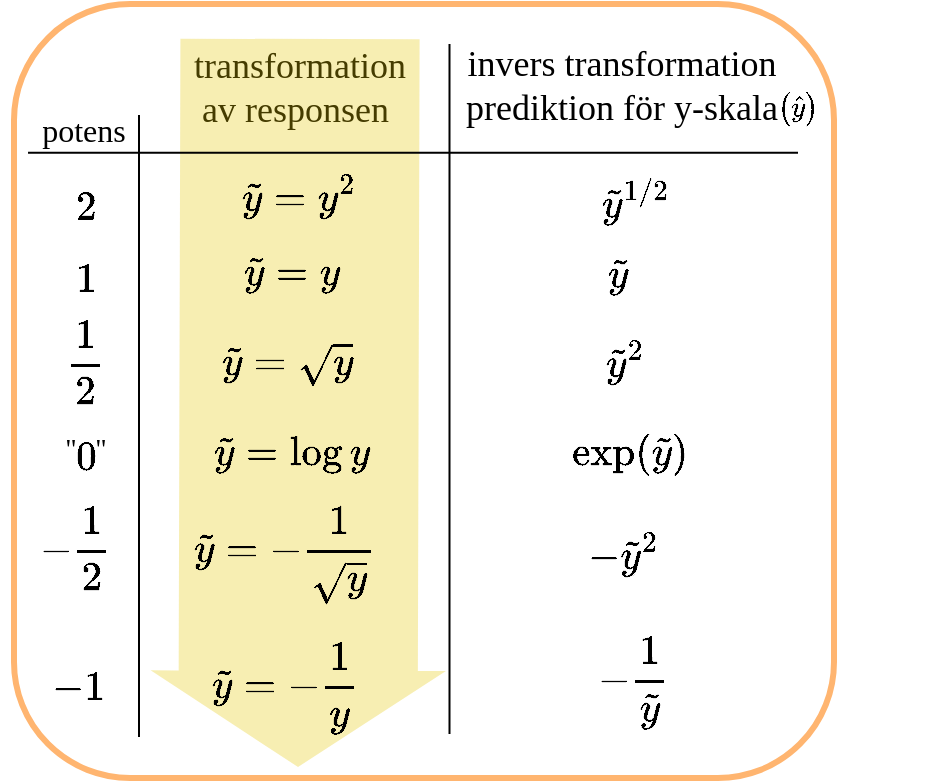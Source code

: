 <mxfile version="20.6.2" type="device"><diagram id="B1nuN-r7G2r0qPYfqt6F" name="Page-1"><mxGraphModel dx="2137" dy="766" grid="0" gridSize="10" guides="1" tooltips="1" connect="1" arrows="1" fold="1" page="0" pageScale="1" pageWidth="850" pageHeight="1100" math="1" shadow="0"><root><mxCell id="0"/><mxCell id="1" parent="0"/><mxCell id="laoWWXlDQsZi6e09v8Wl-12" value="transformation&lt;br&gt;av responsen&amp;nbsp;" style="text;html=1;strokeColor=none;fillColor=none;align=center;verticalAlign=middle;whiteSpace=wrap;rounded=0;strokeWidth=1;fontFamily=Verdana;fontSize=18;" vertex="1" parent="1"><mxGeometry x="-356.76" y="66.868" width="65.502" height="24.852" as="geometry"/></mxCell><mxCell id="laoWWXlDQsZi6e09v8Wl-11" value="&lt;span style=&quot;color: rgba(0, 0, 0, 0); font-family: monospace; font-size: 0px; text-align: start;&quot;&gt;%3CmxGraphModel%3E%3Croot%3E%3CmxCell%20id%3D%220%22%2F%3E%3CmxCell%20id%3D%221%22%20parent%3D%220%22%2F%3E%3CmxCell%20id%3D%222%22%20value%3D%22%24%24y%24%24%22%20style%3D%22text%3Bhtml%3D1%3BstrokeColor%3Dnone%3BfillColor%3Dnone%3Balign%3Dcenter%3BverticalAlign%3Dmiddle%3BwhiteSpace%3Dwrap%3Brounded%3D0%3BstrokeWidth%3D1%3BfontFamily%3DVerdana%3BfontSize%3D14%3B%22%20vertex%3D%221%22%20parent%3D%221%22%3E%3CmxGeometry%20x%3D%22282%22%20y%3D%22498%22%20width%3D%2260%22%20height%3D%2222%22%20as%3D%22geometry%22%2F%3E%3C%2FmxCell%3E%3C%2Froot%3E%3C%2FmxGraphModel%3E&lt;/span&gt;" style="rounded=1;whiteSpace=wrap;html=1;strokeColor=#FFB570;strokeWidth=3;fontFamily=Verdana;fontSize=16;fillColor=none;" vertex="1" parent="1"><mxGeometry x="-467" y="37" width="410" height="387" as="geometry"/></mxCell><mxCell id="laoWWXlDQsZi6e09v8Wl-13" value="" style="shape=flexArrow;endArrow=classic;html=1;rounded=1;strokeWidth=1;endWidth=27.079;endSize=15.716;fillColor=#e3c800;strokeColor=none;width=119.6;opacity=30;" edge="1" parent="1"><mxGeometry width="50" height="50" relative="1" as="geometry"><mxPoint x="-324" y="54" as="sourcePoint"/><mxPoint x="-325" y="419" as="targetPoint"/></mxGeometry></mxCell><mxCell id="laoWWXlDQsZi6e09v8Wl-14" value="" style="line;strokeWidth=1;html=1;strokeColor=default;fontFamily=Verdana;fontSize=16;fillColor=none;gradientColor=default;" vertex="1" parent="1"><mxGeometry x="-459.99" y="105.72" width="384.99" height="11.3" as="geometry"/></mxCell><mxCell id="laoWWXlDQsZi6e09v8Wl-15" value="" style="line;strokeWidth=1;direction=south;html=1;rounded=1;strokeColor=#000000;fontFamily=Verdana;fontSize=16;fillColor=none;gradientColor=default;" vertex="1" parent="1"><mxGeometry x="-254.71" y="57" width="10.92" height="345" as="geometry"/></mxCell><mxCell id="laoWWXlDQsZi6e09v8Wl-16" value="potens" style="text;html=1;strokeColor=none;fillColor=none;align=center;verticalAlign=middle;whiteSpace=wrap;rounded=0;strokeWidth=1;fontFamily=Verdana;fontSize=16;" vertex="1" parent="1"><mxGeometry x="-464.633" y="87.778" width="65.502" height="24.852" as="geometry"/></mxCell><mxCell id="laoWWXlDQsZi6e09v8Wl-17" value="invers transformation prediktion för y-skala" style="text;html=1;strokeColor=none;fillColor=none;align=center;verticalAlign=middle;whiteSpace=wrap;rounded=0;strokeWidth=1;fontFamily=Verdana;fontSize=18;" vertex="1" parent="1"><mxGeometry x="-244" y="65.87" width="162" height="24.85" as="geometry"/></mxCell><mxCell id="laoWWXlDQsZi6e09v8Wl-18" value="$$2$$" style="text;html=1;strokeColor=none;fillColor=none;align=center;verticalAlign=middle;whiteSpace=wrap;rounded=0;strokeWidth=1;fontFamily=Verdana;fontSize=20;" vertex="1" parent="1"><mxGeometry x="-463.541" y="120.019" width="65.502" height="33.889" as="geometry"/></mxCell><mxCell id="laoWWXlDQsZi6e09v8Wl-19" value="$$1$$" style="text;html=1;strokeColor=none;fillColor=none;align=center;verticalAlign=middle;whiteSpace=wrap;rounded=0;strokeWidth=1;fontFamily=Verdana;fontSize=20;" vertex="1" parent="1"><mxGeometry x="-463.541" y="156.519" width="65.502" height="33.889" as="geometry"/></mxCell><mxCell id="laoWWXlDQsZi6e09v8Wl-20" value="$$\frac{1}{2}$$" style="text;html=1;strokeColor=none;fillColor=none;align=center;verticalAlign=middle;whiteSpace=wrap;rounded=0;strokeWidth=1;fontFamily=Verdana;fontSize=20;" vertex="1" parent="1"><mxGeometry x="-463.541" y="199.185" width="65.502" height="33.889" as="geometry"/></mxCell><mxCell id="laoWWXlDQsZi6e09v8Wl-21" value="$$0$$" style="text;html=1;strokeColor=none;fillColor=none;align=center;verticalAlign=middle;whiteSpace=wrap;rounded=0;strokeWidth=1;fontFamily=Verdana;fontSize=20;" vertex="1" parent="1"><mxGeometry x="-463.541" y="245.5" width="65.502" height="33.889" as="geometry"/></mxCell><mxCell id="laoWWXlDQsZi6e09v8Wl-22" value="$$-\frac{1}{2}$$" style="text;html=1;strokeColor=none;fillColor=none;align=center;verticalAlign=middle;whiteSpace=wrap;rounded=0;strokeWidth=1;fontFamily=Verdana;fontSize=20;" vertex="1" parent="1"><mxGeometry x="-469" y="291.778" width="65.502" height="33.889" as="geometry"/></mxCell><mxCell id="laoWWXlDQsZi6e09v8Wl-23" value="$$-1$$" style="text;html=1;strokeColor=none;fillColor=none;align=center;verticalAlign=middle;whiteSpace=wrap;rounded=0;strokeWidth=1;fontFamily=Verdana;fontSize=20;" vertex="1" parent="1"><mxGeometry x="-468" y="360.13" width="65.502" height="33.889" as="geometry"/></mxCell><mxCell id="laoWWXlDQsZi6e09v8Wl-24" value="$$\tilde{y}=y^2$$" style="text;html=1;strokeColor=none;fillColor=none;align=center;verticalAlign=middle;whiteSpace=wrap;rounded=0;strokeWidth=1;fontFamily=Verdana;fontSize=20;" vertex="1" parent="1"><mxGeometry x="-355.122" y="118.63" width="61.135" height="28.241" as="geometry"/></mxCell><mxCell id="laoWWXlDQsZi6e09v8Wl-25" value="$$\tilde{y}=&lt;br style=&quot;font-size: 20px;&quot;&gt;y$$" style="text;html=1;strokeColor=none;fillColor=none;align=center;verticalAlign=middle;whiteSpace=wrap;rounded=0;strokeWidth=1;fontFamily=Verdana;fontSize=20;" vertex="1" parent="1"><mxGeometry x="-360.581" y="157.648" width="65.502" height="24.852" as="geometry"/></mxCell><mxCell id="laoWWXlDQsZi6e09v8Wl-26" value="$$\tilde{y}=&lt;br style=&quot;font-size: 20px;&quot;&gt;\sqrt{y}$$" style="text;html=1;strokeColor=none;fillColor=none;align=center;verticalAlign=middle;whiteSpace=wrap;rounded=0;strokeWidth=1;fontFamily=Verdana;fontSize=20;" vertex="1" parent="1"><mxGeometry x="-362.764" y="202.704" width="65.502" height="24.852" as="geometry"/></mxCell><mxCell id="laoWWXlDQsZi6e09v8Wl-27" value="$$\tilde{y}=&lt;br style=&quot;font-size: 20px;&quot;&gt;\log{y}$$" style="text;html=1;strokeColor=none;fillColor=none;align=center;verticalAlign=middle;whiteSpace=wrap;rounded=0;strokeWidth=1;fontFamily=Verdana;fontSize=20;" vertex="1" parent="1"><mxGeometry x="-360.581" y="247.889" width="65.502" height="24.852" as="geometry"/></mxCell><mxCell id="laoWWXlDQsZi6e09v8Wl-28" value="$$\tilde{y}=&lt;br style=&quot;font-size: 20px;&quot;&gt;-\frac{1}{\sqrt{y}}$$" style="text;html=1;strokeColor=none;fillColor=none;align=center;verticalAlign=middle;whiteSpace=wrap;rounded=0;strokeWidth=1;fontFamily=Verdana;fontSize=20;" vertex="1" parent="1"><mxGeometry x="-363.856" y="299.074" width="65.502" height="24.852" as="geometry"/></mxCell><mxCell id="laoWWXlDQsZi6e09v8Wl-29" value="$$\tilde{y}=&lt;br style=&quot;font-size: 20px;&quot;&gt;-\frac{1}{y}$$" style="text;html=1;strokeColor=none;fillColor=none;align=center;verticalAlign=middle;whiteSpace=wrap;rounded=0;strokeWidth=1;fontFamily=Verdana;fontSize=20;" vertex="1" parent="1"><mxGeometry x="-363.856" y="366.167" width="65.502" height="24.852" as="geometry"/></mxCell><mxCell id="laoWWXlDQsZi6e09v8Wl-30" value="$$\tilde{y}^{\hspace{-0.0cm}1/2}$$" style="text;html=1;strokeColor=none;fillColor=none;align=center;verticalAlign=middle;whiteSpace=wrap;rounded=0;strokeWidth=1;fontFamily=Verdana;fontSize=20;" vertex="1" parent="1"><mxGeometry x="-189.061" y="123.148" width="65.502" height="24.852" as="geometry"/></mxCell><mxCell id="laoWWXlDQsZi6e09v8Wl-31" value="$$\tilde{y}$$" style="text;html=1;strokeColor=none;fillColor=none;align=center;verticalAlign=middle;whiteSpace=wrap;rounded=0;strokeWidth=1;fontFamily=Verdana;fontSize=20;" vertex="1" parent="1"><mxGeometry x="-198.336" y="158.778" width="65.502" height="24.852" as="geometry"/></mxCell><mxCell id="laoWWXlDQsZi6e09v8Wl-32" value="$$\tilde{y}^{2}$$" style="text;html=1;strokeColor=none;fillColor=none;align=center;verticalAlign=middle;whiteSpace=wrap;rounded=0;strokeWidth=1;fontFamily=Verdana;fontSize=20;" vertex="1" parent="1"><mxGeometry x="-193.52" y="203.833" width="65.502" height="24.852" as="geometry"/></mxCell><mxCell id="laoWWXlDQsZi6e09v8Wl-33" value="$$\exp(\tilde{y})&lt;br style=&quot;font-size: 20px;&quot;&gt;$$" style="text;html=1;strokeColor=none;fillColor=none;align=center;verticalAlign=middle;whiteSpace=wrap;rounded=0;strokeWidth=1;fontFamily=Verdana;fontSize=20;" vertex="1" parent="1"><mxGeometry x="-192.245" y="248.019" width="65.502" height="24.852" as="geometry"/></mxCell><mxCell id="laoWWXlDQsZi6e09v8Wl-34" value="$$-\tilde{y}^{2}$$" style="text;html=1;strokeColor=none;fillColor=none;align=center;verticalAlign=middle;whiteSpace=wrap;rounded=0;strokeWidth=1;fontFamily=Verdana;fontSize=20;" vertex="1" parent="1"><mxGeometry x="-194.703" y="299.074" width="65.502" height="24.852" as="geometry"/></mxCell><mxCell id="laoWWXlDQsZi6e09v8Wl-35" value="$$-\frac{1}{\tilde{y}}$$" style="text;html=1;strokeColor=none;fillColor=none;align=center;verticalAlign=middle;whiteSpace=wrap;rounded=0;strokeWidth=1;fontFamily=Verdana;fontSize=20;" vertex="1" parent="1"><mxGeometry x="-189.795" y="363.907" width="65.502" height="24.852" as="geometry"/></mxCell><mxCell id="laoWWXlDQsZi6e09v8Wl-36" value="&quot;" style="text;html=1;strokeColor=none;fillColor=none;align=center;verticalAlign=middle;whiteSpace=wrap;rounded=0;strokeWidth=1;fontFamily=Verdana;fontSize=14;" vertex="1" parent="1"><mxGeometry x="-443.891" y="256.361" width="10.917" height="7.907" as="geometry"/></mxCell><mxCell id="laoWWXlDQsZi6e09v8Wl-37" value="&quot;" style="text;html=1;strokeColor=none;fillColor=none;align=center;verticalAlign=middle;whiteSpace=wrap;rounded=0;strokeWidth=1;fontFamily=Verdana;fontSize=14;" vertex="1" parent="1"><mxGeometry x="-428.607" y="256.361" width="10.917" height="7.907" as="geometry"/></mxCell><mxCell id="laoWWXlDQsZi6e09v8Wl-38" value="" style="line;strokeWidth=1;direction=south;html=1;rounded=1;strokeColor=#000000;fontFamily=Verdana;fontSize=16;fillColor=none;gradientColor=default;" vertex="1" parent="1"><mxGeometry x="-409.96" y="92.52" width="10.92" height="310.96" as="geometry"/></mxCell><mxCell id="laoWWXlDQsZi6e09v8Wl-44" value="$$\big(\hat y\big)$$" style="text;html=1;strokeColor=none;fillColor=none;align=center;verticalAlign=middle;whiteSpace=wrap;rounded=0;" vertex="1" parent="1"><mxGeometry x="-105" y="72.72" width="60" height="32" as="geometry"/></mxCell></root></mxGraphModel></diagram></mxfile>